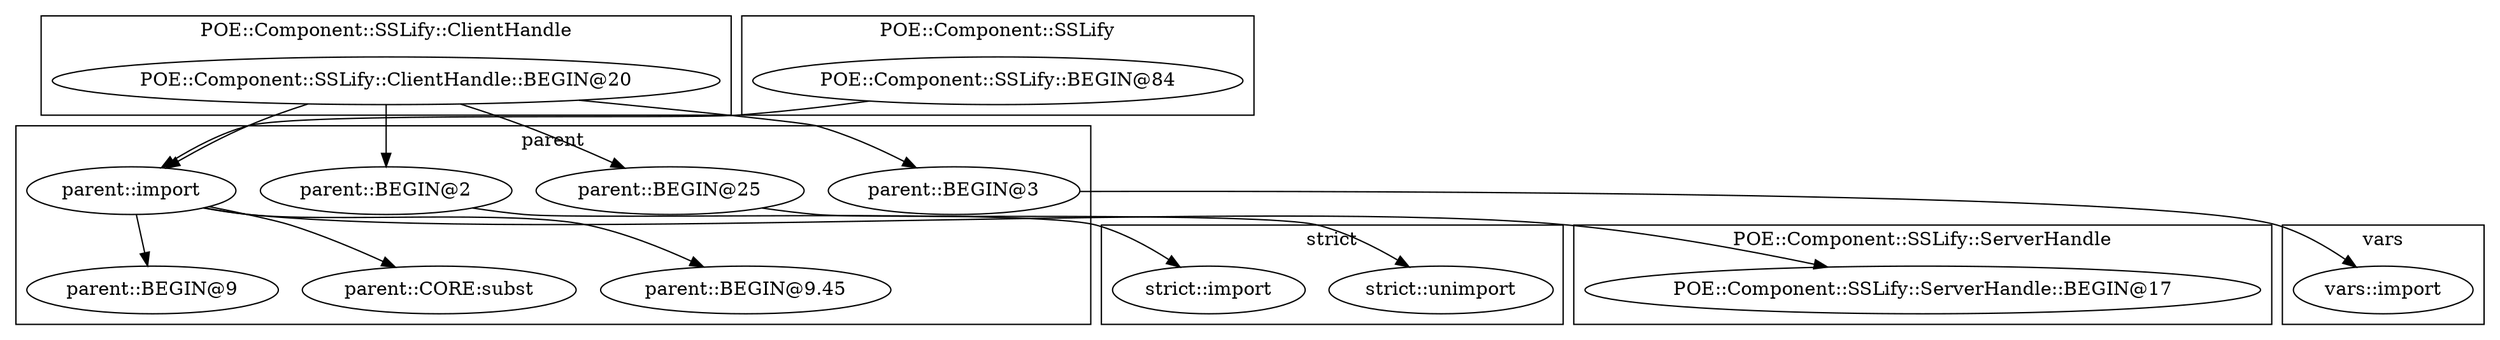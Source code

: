 digraph {
graph [overlap=false]
subgraph cluster_POE_Component_SSLify_ClientHandle {
	label="POE::Component::SSLify::ClientHandle";
	"POE::Component::SSLify::ClientHandle::BEGIN@20";
}
subgraph cluster_POE_Component_SSLify {
	label="POE::Component::SSLify";
	"POE::Component::SSLify::BEGIN@84";
}
subgraph cluster_POE_Component_SSLify_ServerHandle {
	label="POE::Component::SSLify::ServerHandle";
	"POE::Component::SSLify::ServerHandle::BEGIN@17";
}
subgraph cluster_vars {
	label="vars";
	"vars::import";
}
subgraph cluster_parent {
	label="parent";
	"parent::CORE:subst";
	"parent::BEGIN@25";
	"parent::import";
	"parent::BEGIN@9.45";
	"parent::BEGIN@3";
	"parent::BEGIN@9";
	"parent::BEGIN@2";
}
subgraph cluster_strict {
	label="strict";
	"strict::import";
	"strict::unimport";
}
"parent::import" -> "parent::BEGIN@9.45";
"parent::BEGIN@25" -> "strict::unimport";
"POE::Component::SSLify::ClientHandle::BEGIN@20" -> "parent::BEGIN@25";
"parent::import" -> "parent::BEGIN@9";
"POE::Component::SSLify::ClientHandle::BEGIN@20" -> "parent::BEGIN@3";
"parent::BEGIN@3" -> "vars::import";
"POE::Component::SSLify::BEGIN@84" -> "parent::import";
"POE::Component::SSLify::ClientHandle::BEGIN@20" -> "parent::import";
"parent::BEGIN@2" -> "strict::import";
"POE::Component::SSLify::ClientHandle::BEGIN@20" -> "parent::BEGIN@2";
"parent::import" -> "parent::CORE:subst";
"parent::import" -> "POE::Component::SSLify::ServerHandle::BEGIN@17";
}
